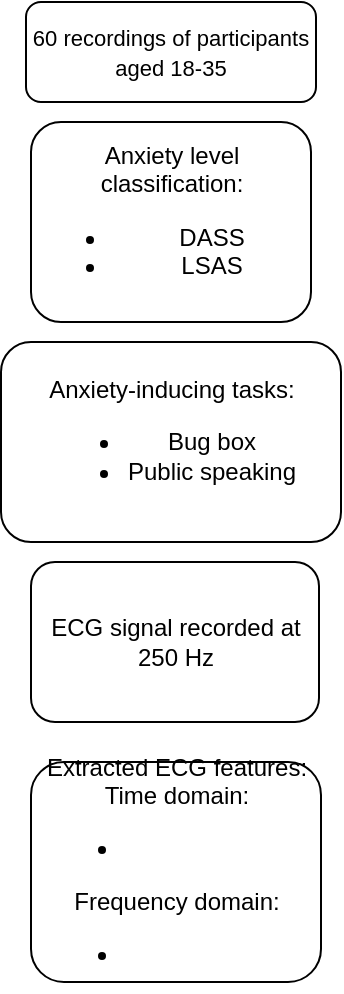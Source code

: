 <mxfile version="22.1.16" type="github">
  <diagram name="Page-1" id="2nCS7XndhIrRuuxZeD5w">
    <mxGraphModel dx="1180" dy="1783" grid="1" gridSize="10" guides="1" tooltips="1" connect="1" arrows="1" fold="1" page="1" pageScale="1" pageWidth="850" pageHeight="1100" math="0" shadow="0">
      <root>
        <mxCell id="0" />
        <mxCell id="1" parent="0" />
        <mxCell id="zYSlxSsm-55e30iSQ1f2-1" value="&lt;span style=&quot;font-size: 11px;&quot;&gt;60 recordings of participants aged 18-35&lt;/span&gt;" style="rounded=1;whiteSpace=wrap;html=1;fillColor=none;" vertex="1" parent="1">
          <mxGeometry x="353" y="-1040" width="145" height="50" as="geometry" />
        </mxCell>
        <mxCell id="zYSlxSsm-55e30iSQ1f2-5" value="Anxiety-inducing tasks:&lt;br&gt;&lt;ul&gt;&lt;li&gt;Bug box&lt;/li&gt;&lt;li&gt;Public speaking&lt;/li&gt;&lt;/ul&gt;" style="rounded=1;whiteSpace=wrap;html=1;" vertex="1" parent="1">
          <mxGeometry x="340.5" y="-870" width="170" height="100" as="geometry" />
        </mxCell>
        <mxCell id="zYSlxSsm-55e30iSQ1f2-6" value="Anxiety level classification:&lt;br&gt;&lt;ul&gt;&lt;li&gt;DASS&lt;/li&gt;&lt;li&gt;LSAS&lt;/li&gt;&lt;/ul&gt;" style="rounded=1;whiteSpace=wrap;html=1;" vertex="1" parent="1">
          <mxGeometry x="355.5" y="-980" width="140" height="100" as="geometry" />
        </mxCell>
        <mxCell id="zYSlxSsm-55e30iSQ1f2-8" value="ECG signal recorded at 250 Hz" style="rounded=1;whiteSpace=wrap;html=1;" vertex="1" parent="1">
          <mxGeometry x="355.5" y="-760" width="144" height="80" as="geometry" />
        </mxCell>
        <mxCell id="zYSlxSsm-55e30iSQ1f2-9" value="Extracted ECG features:&lt;br&gt;Time domain:&lt;br&gt;&lt;ul&gt;&lt;li&gt;&lt;br&gt;&lt;/li&gt;&lt;/ul&gt;Frequency domain:&lt;br&gt;&lt;ul&gt;&lt;li&gt;&lt;br&gt;&lt;/li&gt;&lt;/ul&gt;" style="rounded=1;whiteSpace=wrap;html=1;" vertex="1" parent="1">
          <mxGeometry x="355.5" y="-660" width="145" height="110" as="geometry" />
        </mxCell>
      </root>
    </mxGraphModel>
  </diagram>
</mxfile>
